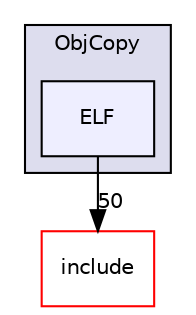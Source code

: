 digraph "lib/ObjCopy/ELF" {
  bgcolor=transparent;
  compound=true
  node [ fontsize="10", fontname="Helvetica"];
  edge [ labelfontsize="10", labelfontname="Helvetica"];
  subgraph clusterdir_852ebda2bb84520f77418fa9810685ae {
    graph [ bgcolor="#ddddee", pencolor="black", label="ObjCopy" fontname="Helvetica", fontsize="10", URL="dir_852ebda2bb84520f77418fa9810685ae.html"]
  dir_47a4b5bb69d99967386247794b02fb19 [shape=box, label="ELF", style="filled", fillcolor="#eeeeff", pencolor="black", URL="dir_47a4b5bb69d99967386247794b02fb19.html"];
  }
  dir_d44c64559bbebec7f509842c48db8b23 [shape=box label="include" color="red" URL="dir_d44c64559bbebec7f509842c48db8b23.html"];
  dir_47a4b5bb69d99967386247794b02fb19->dir_d44c64559bbebec7f509842c48db8b23 [headlabel="50", labeldistance=1.5 headhref="dir_000329_000001.html"];
}
